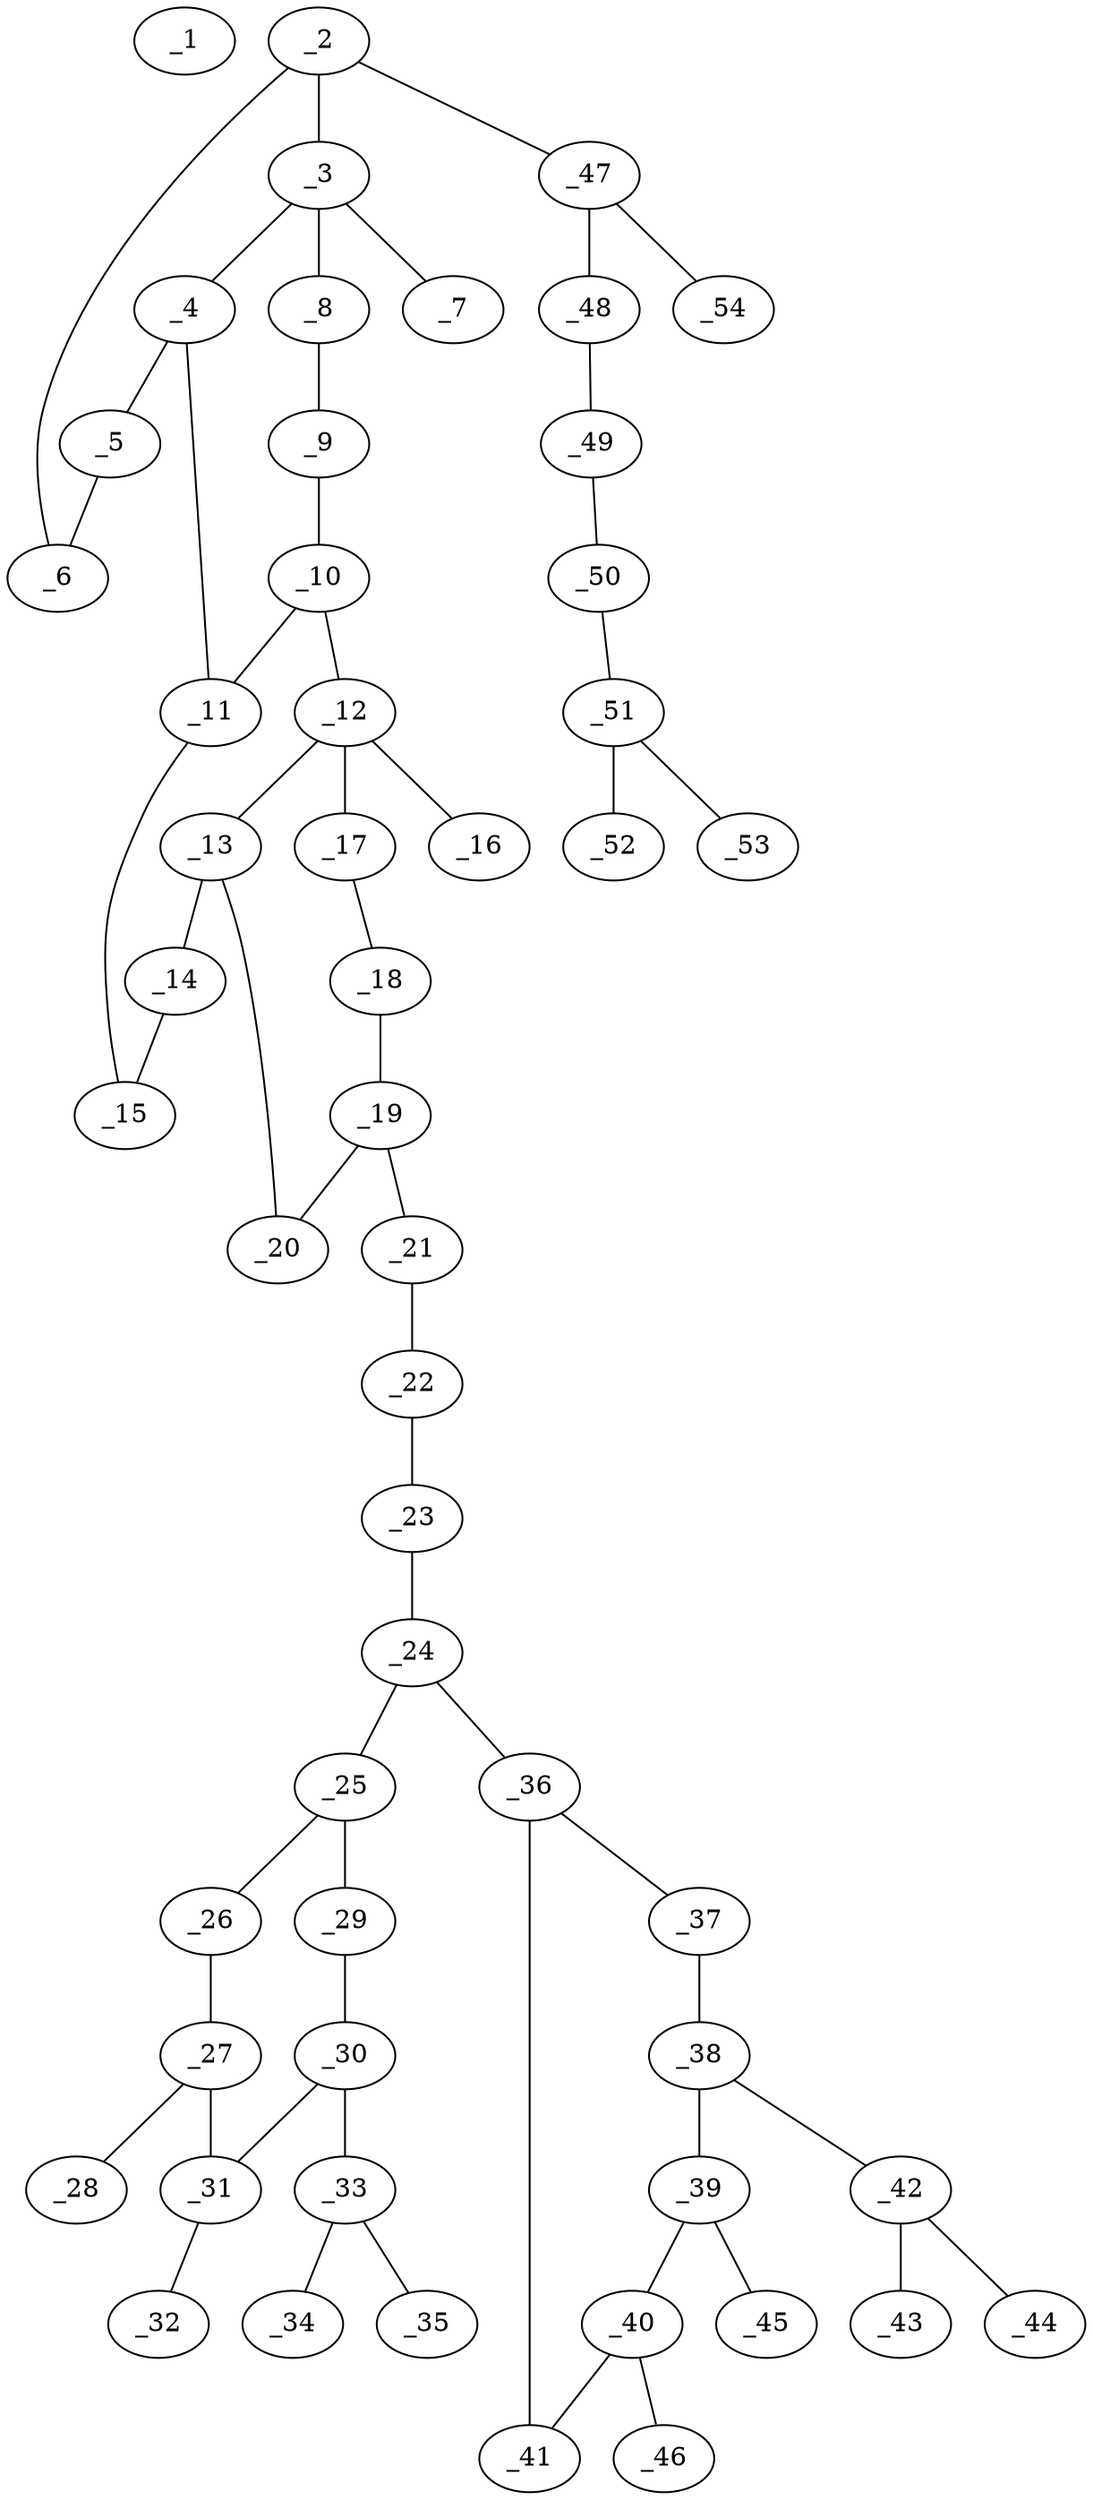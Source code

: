 graph molid654263 {
	_1	 [charge=0,
		chem=4,
		symbol="N  ",
		x=2,
		y=0];
	_2	 [charge=0,
		chem=1,
		symbol="C  ",
		x="17.0754",
		y="0.8985"];
	_3	 [charge=0,
		chem=1,
		symbol="C  ",
		x="16.1243",
		y="0.5894"];
	_2 -- _3	 [valence=1];
	_6	 [charge=0,
		chem=1,
		symbol="C  ",
		x="17.6632",
		y="0.0894"];
	_2 -- _6	 [valence=1];
	_47	 [charge=0,
		chem=1,
		symbol="C  ",
		x="17.3844",
		y="1.8495"];
	_2 -- _47	 [valence=1];
	_4	 [charge=0,
		chem=1,
		symbol="C  ",
		x="16.1243",
		y="-0.4106"];
	_3 -- _4	 [valence=1];
	_7	 [charge=0,
		chem=1,
		symbol="C  ",
		x="16.1243",
		y="1.5894"];
	_3 -- _7	 [valence=1];
	_8	 [charge=0,
		chem=1,
		symbol="C  ",
		x="15.2583",
		y="1.0894"];
	_3 -- _8	 [valence=1];
	_5	 [charge=0,
		chem=1,
		symbol="C  ",
		x="17.0754",
		y="-0.7196"];
	_4 -- _5	 [valence=1];
	_11	 [charge=0,
		chem=1,
		symbol="C  ",
		x="15.2583",
		y="-0.9106"];
	_4 -- _11	 [valence=1];
	_5 -- _6	 [valence=1];
	_9	 [charge=0,
		chem=1,
		symbol="C  ",
		x="14.3923",
		y="0.5894"];
	_8 -- _9	 [valence=1];
	_10	 [charge=0,
		chem=1,
		symbol="C  ",
		x="14.3923",
		y="-0.4106"];
	_9 -- _10	 [valence=1];
	_10 -- _11	 [valence=1];
	_12	 [charge=0,
		chem=1,
		symbol="C  ",
		x="13.5263",
		y="-0.9106"];
	_10 -- _12	 [valence=1];
	_15	 [charge=0,
		chem=1,
		symbol="C  ",
		x="15.2583",
		y="-1.9106"];
	_11 -- _15	 [valence=1];
	_13	 [charge=0,
		chem=1,
		symbol="C  ",
		x="13.5263",
		y="-1.9106"];
	_12 -- _13	 [valence=1];
	_16	 [charge=0,
		chem=1,
		symbol="C  ",
		x="13.5263",
		y="0.0894"];
	_12 -- _16	 [valence=1];
	_17	 [charge=0,
		chem=1,
		symbol="C  ",
		x="12.6602",
		y="-0.4106"];
	_12 -- _17	 [valence=1];
	_14	 [charge=0,
		chem=1,
		symbol="C  ",
		x="14.3923",
		y="-2.4106"];
	_13 -- _14	 [valence=1];
	_20	 [charge=0,
		chem=1,
		symbol="C  ",
		x="12.6603",
		y="-2.4106"];
	_13 -- _20	 [valence=1];
	_14 -- _15	 [valence=1];
	_18	 [charge=0,
		chem=1,
		symbol="C  ",
		x="11.7942",
		y="-0.9106"];
	_17 -- _18	 [valence=1];
	_19	 [charge=0,
		chem=1,
		symbol="C  ",
		x="11.7942",
		y="-1.9106"];
	_18 -- _19	 [valence=1];
	_19 -- _20	 [valence=1];
	_21	 [charge=0,
		chem=1,
		symbol="C  ",
		x="10.9282",
		y="-2.4106"];
	_19 -- _21	 [valence=1];
	_22	 [charge=0,
		chem=1,
		symbol="C  ",
		x="10.0622",
		y="-1.9106"];
	_21 -- _22	 [valence=1];
	_23	 [charge=0,
		chem=1,
		symbol="C  ",
		x="9.1962",
		y="-2.4106"];
	_22 -- _23	 [valence=1];
	_24	 [charge=0,
		chem=1,
		symbol="C  ",
		x="8.3301",
		y="-1.9106"];
	_23 -- _24	 [valence=1];
	_25	 [charge=0,
		chem=1,
		symbol="C  ",
		x="7.4641",
		y="-2.4106"];
	_24 -- _25	 [valence=1];
	_36	 [charge=0,
		chem=1,
		symbol="C  ",
		x="8.3301",
		y="-0.9106"];
	_24 -- _36	 [valence=1];
	_26	 [charge=0,
		chem=1,
		symbol="C  ",
		x="7.4641",
		y="-3.4106"];
	_25 -- _26	 [valence=1];
	_29	 [charge=0,
		chem=1,
		symbol="C  ",
		x="6.5981",
		y="-1.9106"];
	_25 -- _29	 [valence=2];
	_27	 [charge=0,
		chem=1,
		symbol="C  ",
		x="6.5981",
		y="-3.9106"];
	_26 -- _27	 [valence=2];
	_28	 [charge=0,
		chem=7,
		symbol="Cl ",
		x="6.5981",
		y="-4.9106"];
	_27 -- _28	 [valence=1];
	_31	 [charge=0,
		chem=1,
		symbol="C  ",
		x="5.7321",
		y="-3.4106"];
	_27 -- _31	 [valence=1];
	_30	 [charge=0,
		chem=1,
		symbol="C  ",
		x="5.732",
		y="-2.4106"];
	_29 -- _30	 [valence=1];
	_30 -- _31	 [valence=2];
	_33	 [charge=0,
		chem=1,
		symbol="C  ",
		x="4.866",
		y="-1.9106"];
	_30 -- _33	 [valence=1];
	_32	 [charge=0,
		chem=2,
		symbol="O  ",
		x="4.866",
		y="-3.9106"];
	_31 -- _32	 [valence=1];
	_34	 [charge=0,
		chem=2,
		symbol="O  ",
		x=4,
		y="-2.4106"];
	_33 -- _34	 [valence=2];
	_35	 [charge=0,
		chem=2,
		symbol="O  ",
		x="4.866",
		y="-0.9106"];
	_33 -- _35	 [valence=1];
	_37	 [charge=0,
		chem=1,
		symbol="C  ",
		x="9.1961",
		y="-0.4106"];
	_36 -- _37	 [valence=1];
	_41	 [charge=0,
		chem=1,
		symbol="C  ",
		x="7.4641",
		y="-0.4106"];
	_36 -- _41	 [valence=2];
	_38	 [charge=0,
		chem=1,
		symbol="C  ",
		x="9.1961",
		y="0.5894"];
	_37 -- _38	 [valence=2];
	_39	 [charge=0,
		chem=1,
		symbol="C  ",
		x="8.3301",
		y="1.0894"];
	_38 -- _39	 [valence=1];
	_42	 [charge=0,
		chem=1,
		symbol="C  ",
		x="10.0622",
		y="1.0894"];
	_38 -- _42	 [valence=1];
	_40	 [charge=0,
		chem=1,
		symbol="C  ",
		x="7.4641",
		y="0.5894"];
	_39 -- _40	 [valence=2];
	_45	 [charge=0,
		chem=2,
		symbol="O  ",
		x="8.3301",
		y="2.0894"];
	_39 -- _45	 [valence=1];
	_40 -- _41	 [valence=1];
	_46	 [charge=0,
		chem=7,
		symbol="Cl ",
		x="6.5981",
		y="1.0894"];
	_40 -- _46	 [valence=1];
	_43	 [charge=0,
		chem=2,
		symbol="O  ",
		x="10.0622",
		y="2.0894"];
	_42 -- _43	 [valence=2];
	_44	 [charge=0,
		chem=2,
		symbol="O  ",
		x="10.9282",
		y="0.5894"];
	_42 -- _44	 [valence=1];
	_48	 [charge=0,
		chem=1,
		symbol="C  ",
		x="18.3626",
		y="2.0574"];
	_47 -- _48	 [valence=1];
	_54	 [charge=0,
		chem=1,
		symbol="C  ",
		x="16.7153",
		y="2.5927"];
	_47 -- _54	 [valence=1];
	_49	 [charge=0,
		chem=1,
		symbol="C  ",
		x="18.6716",
		y="3.0085"];
	_48 -- _49	 [valence=1];
	_50	 [charge=0,
		chem=1,
		symbol="C  ",
		x="19.6497",
		y="3.2164"];
	_49 -- _50	 [valence=1];
	_51	 [charge=0,
		chem=1,
		symbol="C  ",
		x="19.9587",
		y="4.1675"];
	_50 -- _51	 [valence=1];
	_52	 [charge=0,
		chem=1,
		symbol="C  ",
		x="20.9369",
		y="4.3754"];
	_51 -- _52	 [valence=1];
	_53	 [charge=0,
		chem=1,
		symbol="C  ",
		x="19.2896",
		y="4.9106"];
	_51 -- _53	 [valence=1];
}
